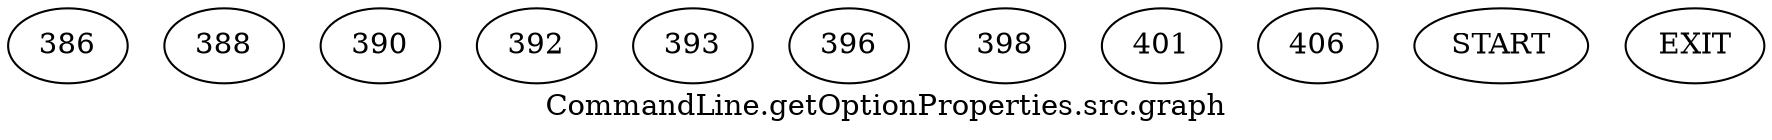 /* --------------------------------------------------- */
/* Generated by Dr. Garbage Control Flow Graph Factory */
/* http://www.drgarbage.com                            */
/* Version: 4.5.0.201508311741                         */
/* Retrieved on: 2019-12-20 10:22:18.685               */
/* --------------------------------------------------- */
digraph "CommandLine.getOptionProperties.src.graph" {
 graph [label="CommandLine.getOptionProperties.src.graph"];
 2 [label="386" ]
 3 [label="388" ]
 4 [label="390" ]
 5 [label="392" ]
 6 [label="393" ]
 7 [label="396" ]
 9 [label="398" ]
 10 [label="401" ]
 11 [label="406" ]
 12 [label="START" ]
 13 [label="EXIT" ]
 12  2
 2  3
 4  3
 7  3
 9  3
 10  3
 3  4
 4  5
 5  6
 6  7
 6  9
 9  10
 3  11
 11  13
}
